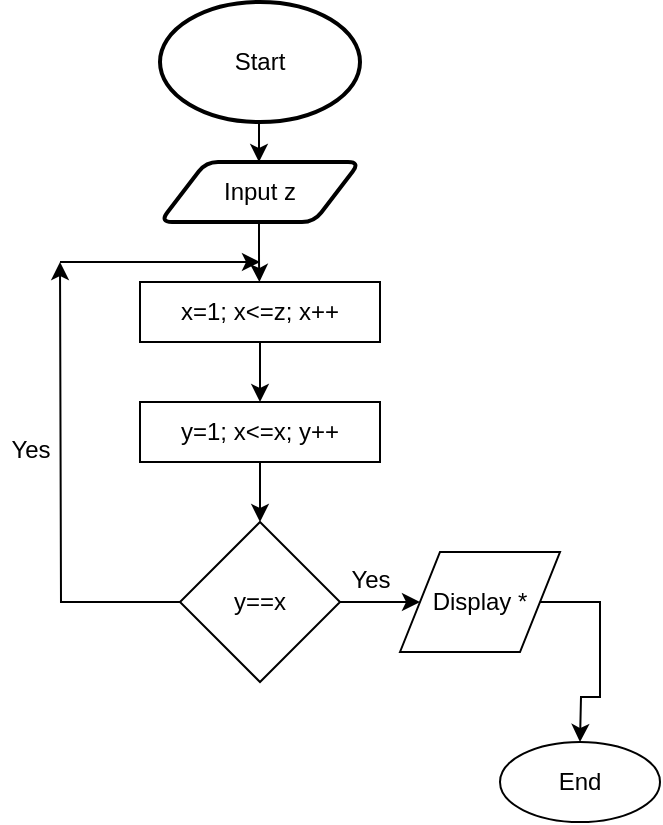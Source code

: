 <mxfile version="14.5.7" type="device"><diagram id="C5RBs43oDa-KdzZeNtuy" name="Page-1"><mxGraphModel dx="1038" dy="523" grid="1" gridSize="10" guides="1" tooltips="1" connect="1" arrows="1" fold="1" page="1" pageScale="1" pageWidth="827" pageHeight="1169" math="0" shadow="0"><root><mxCell id="WIyWlLk6GJQsqaUBKTNV-0"/><mxCell id="WIyWlLk6GJQsqaUBKTNV-1" parent="WIyWlLk6GJQsqaUBKTNV-0"/><mxCell id="Vex-WtmAG_4_WFSju1cV-0" value="Start" style="strokeWidth=2;html=1;shape=mxgraph.flowchart.start_1;whiteSpace=wrap;" vertex="1" parent="WIyWlLk6GJQsqaUBKTNV-1"><mxGeometry x="170" y="10" width="100" height="60" as="geometry"/></mxCell><mxCell id="Vex-WtmAG_4_WFSju1cV-1" value="" style="endArrow=classic;html=1;" edge="1" parent="WIyWlLk6GJQsqaUBKTNV-1"><mxGeometry width="50" height="50" relative="1" as="geometry"><mxPoint x="219.5" y="70" as="sourcePoint"/><mxPoint x="220" y="90" as="targetPoint"/><Array as="points"><mxPoint x="219.5" y="90"/></Array></mxGeometry></mxCell><mxCell id="Vex-WtmAG_4_WFSju1cV-2" value="Input z" style="shape=parallelogram;html=1;strokeWidth=2;perimeter=parallelogramPerimeter;whiteSpace=wrap;rounded=1;arcSize=12;size=0.23;" vertex="1" parent="WIyWlLk6GJQsqaUBKTNV-1"><mxGeometry x="170" y="90" width="100" height="30" as="geometry"/></mxCell><mxCell id="Vex-WtmAG_4_WFSju1cV-3" value="" style="endArrow=classic;html=1;" edge="1" parent="WIyWlLk6GJQsqaUBKTNV-1" target="Vex-WtmAG_4_WFSju1cV-4"><mxGeometry width="50" height="50" relative="1" as="geometry"><mxPoint x="219.5" y="120" as="sourcePoint"/><mxPoint x="220" y="140" as="targetPoint"/><Array as="points"><mxPoint x="219.5" y="140"/></Array></mxGeometry></mxCell><mxCell id="Vex-WtmAG_4_WFSju1cV-5" value="" style="edgeStyle=orthogonalEdgeStyle;rounded=0;orthogonalLoop=1;jettySize=auto;html=1;" edge="1" parent="WIyWlLk6GJQsqaUBKTNV-1" source="Vex-WtmAG_4_WFSju1cV-4"><mxGeometry relative="1" as="geometry"><mxPoint x="220" y="210" as="targetPoint"/></mxGeometry></mxCell><mxCell id="Vex-WtmAG_4_WFSju1cV-4" value="x=1; x&amp;lt;=z; x++" style="rounded=0;whiteSpace=wrap;html=1;" vertex="1" parent="WIyWlLk6GJQsqaUBKTNV-1"><mxGeometry x="160" y="150" width="120" height="30" as="geometry"/></mxCell><mxCell id="Vex-WtmAG_4_WFSju1cV-8" value="" style="edgeStyle=orthogonalEdgeStyle;rounded=0;orthogonalLoop=1;jettySize=auto;html=1;" edge="1" parent="WIyWlLk6GJQsqaUBKTNV-1" source="Vex-WtmAG_4_WFSju1cV-6"><mxGeometry relative="1" as="geometry"><mxPoint x="220" y="270" as="targetPoint"/></mxGeometry></mxCell><mxCell id="Vex-WtmAG_4_WFSju1cV-6" value="y=1; x&amp;lt;=x; y++" style="rounded=0;whiteSpace=wrap;html=1;" vertex="1" parent="WIyWlLk6GJQsqaUBKTNV-1"><mxGeometry x="160" y="210" width="120" height="30" as="geometry"/></mxCell><mxCell id="Vex-WtmAG_4_WFSju1cV-10" value="" style="edgeStyle=orthogonalEdgeStyle;rounded=0;orthogonalLoop=1;jettySize=auto;html=1;entryX=0;entryY=0.5;entryDx=0;entryDy=0;" edge="1" parent="WIyWlLk6GJQsqaUBKTNV-1" source="Vex-WtmAG_4_WFSju1cV-7" target="Vex-WtmAG_4_WFSju1cV-9"><mxGeometry relative="1" as="geometry"><mxPoint x="280" y="310" as="targetPoint"/></mxGeometry></mxCell><mxCell id="Vex-WtmAG_4_WFSju1cV-14" style="edgeStyle=orthogonalEdgeStyle;rounded=0;orthogonalLoop=1;jettySize=auto;html=1;" edge="1" parent="WIyWlLk6GJQsqaUBKTNV-1" source="Vex-WtmAG_4_WFSju1cV-7"><mxGeometry relative="1" as="geometry"><mxPoint x="120" y="140" as="targetPoint"/></mxGeometry></mxCell><mxCell id="Vex-WtmAG_4_WFSju1cV-7" value="y==x" style="rhombus;whiteSpace=wrap;html=1;rounded=0;" vertex="1" parent="WIyWlLk6GJQsqaUBKTNV-1"><mxGeometry x="180" y="270" width="80" height="80" as="geometry"/></mxCell><mxCell id="Vex-WtmAG_4_WFSju1cV-12" value="" style="edgeStyle=orthogonalEdgeStyle;rounded=0;orthogonalLoop=1;jettySize=auto;html=1;" edge="1" parent="WIyWlLk6GJQsqaUBKTNV-1" source="Vex-WtmAG_4_WFSju1cV-9"><mxGeometry relative="1" as="geometry"><mxPoint x="380" y="380" as="targetPoint"/></mxGeometry></mxCell><mxCell id="Vex-WtmAG_4_WFSju1cV-9" value="Display *" style="shape=parallelogram;perimeter=parallelogramPerimeter;whiteSpace=wrap;html=1;fixedSize=1;rounded=0;" vertex="1" parent="WIyWlLk6GJQsqaUBKTNV-1"><mxGeometry x="290" y="285" width="80" height="50" as="geometry"/></mxCell><mxCell id="Vex-WtmAG_4_WFSju1cV-11" value="End" style="ellipse;whiteSpace=wrap;html=1;rounded=0;" vertex="1" parent="WIyWlLk6GJQsqaUBKTNV-1"><mxGeometry x="340" y="380" width="80" height="40" as="geometry"/></mxCell><mxCell id="Vex-WtmAG_4_WFSju1cV-13" value="&lt;font style=&quot;font-size: 12px ; font-weight: normal&quot;&gt;Yes&lt;/font&gt;" style="text;strokeColor=none;fillColor=none;html=1;fontSize=24;fontStyle=1;verticalAlign=middle;align=center;" vertex="1" parent="WIyWlLk6GJQsqaUBKTNV-1"><mxGeometry x="260" y="285" width="30" height="20" as="geometry"/></mxCell><mxCell id="Vex-WtmAG_4_WFSju1cV-15" value="" style="endArrow=classic;html=1;" edge="1" parent="WIyWlLk6GJQsqaUBKTNV-1"><mxGeometry width="50" height="50" relative="1" as="geometry"><mxPoint x="120" y="140" as="sourcePoint"/><mxPoint x="220" y="140" as="targetPoint"/></mxGeometry></mxCell><mxCell id="Vex-WtmAG_4_WFSju1cV-16" value="&lt;font style=&quot;font-size: 12px ; font-weight: normal&quot;&gt;Yes&lt;/font&gt;" style="text;strokeColor=none;fillColor=none;html=1;fontSize=24;fontStyle=1;verticalAlign=middle;align=center;" vertex="1" parent="WIyWlLk6GJQsqaUBKTNV-1"><mxGeometry x="90" y="220" width="30" height="20" as="geometry"/></mxCell></root></mxGraphModel></diagram></mxfile>